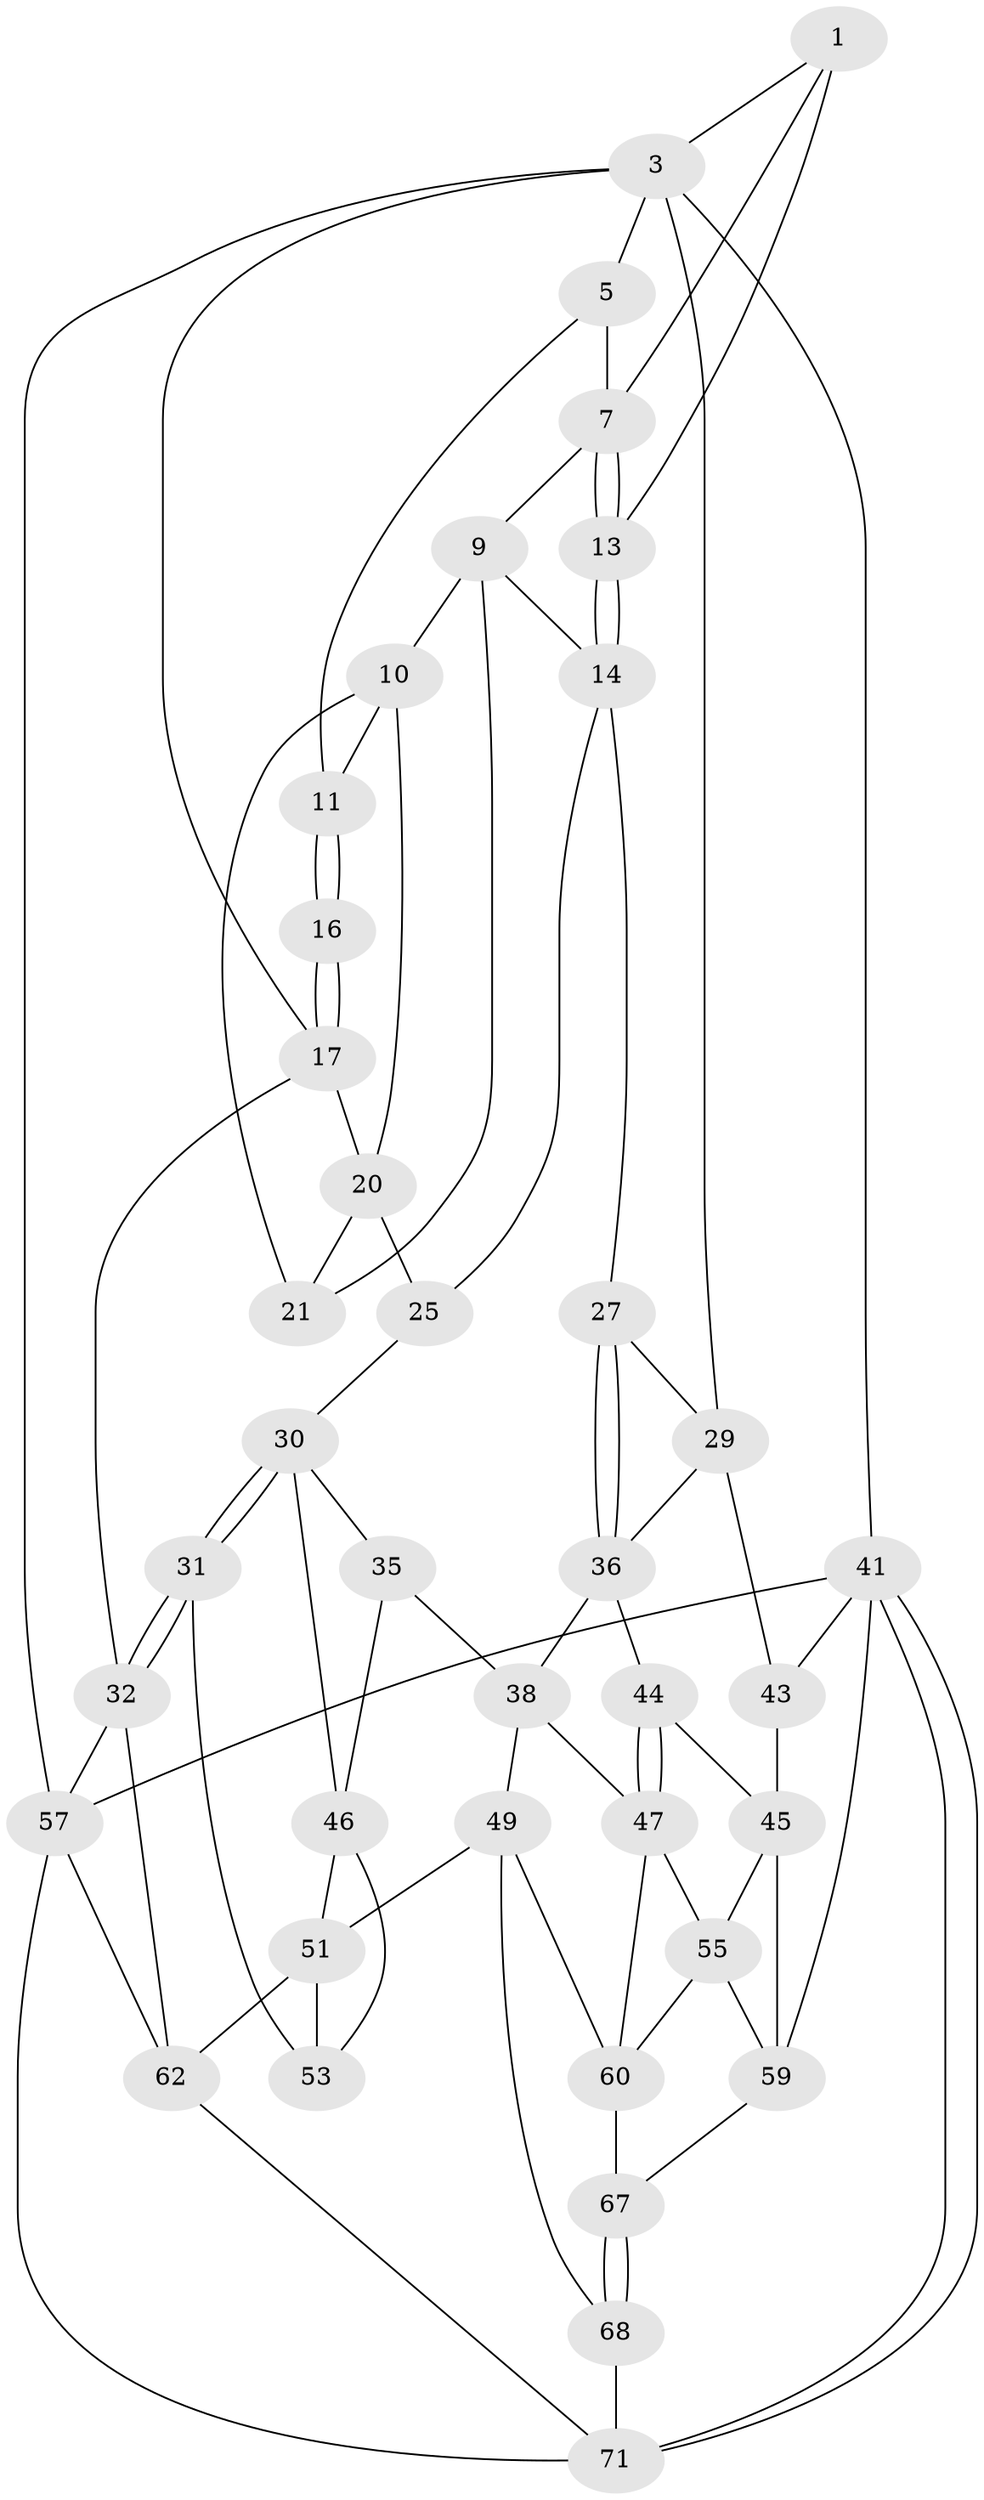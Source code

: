 // original degree distribution, {3: 0.05555555555555555, 6: 0.25, 5: 0.4722222222222222, 4: 0.2222222222222222}
// Generated by graph-tools (version 1.1) at 2025/42/03/06/25 10:42:29]
// undirected, 39 vertices, 82 edges
graph export_dot {
graph [start="1"]
  node [color=gray90,style=filled];
  1 [pos="+0.6152844856281415+0",super="+2"];
  3 [pos="+1+0",super="+4"];
  5 [pos="+0+0",super="+6"];
  7 [pos="+0.6064815657817644+0.1532944114295674",super="+8"];
  9 [pos="+0.3450638565533987+0.1479891950939659",super="+15"];
  10 [pos="+0.25656017080629107+0.16775386668926587",super="+19"];
  11 [pos="+0.20893188239896224+0.1163267604776157",super="+12"];
  13 [pos="+0.6179750357482353+0.1850100584553337",super="+23"];
  14 [pos="+0.6213999544191281+0.29868057705467577",super="+24"];
  16 [pos="+0.10350747615533287+0.3155395233821331"];
  17 [pos="+0.10383976704641418+0.32166969114900384",super="+18"];
  20 [pos="+0.14558745066316234+0.3286700629314233",super="+22"];
  21 [pos="+0.3342996115357912+0.2807808996083938"];
  25 [pos="+0.5113823466651908+0.3777425994697475",super="+26"];
  27 [pos="+0.6449512848369036+0.331877749047752",super="+28"];
  29 [pos="+1+0.25603845496936306",super="+40"];
  30 [pos="+0.2668825276167248+0.5578356271269053",super="+34"];
  31 [pos="+0.2423976518509606+0.5949428554551986"];
  32 [pos="+0.15213674576015265+0.6460754280664464",super="+33"];
  35 [pos="+0.4337444514781133+0.5038322897403277",super="+39"];
  36 [pos="+0.6569954726800904+0.3645515961327564",super="+37"];
  38 [pos="+0.5713541798145431+0.579549946770773",super="+48"];
  41 [pos="+1+1",super="+42"];
  43 [pos="+1+0.47894693770342944"];
  44 [pos="+0.8280477937030705+0.5978778739745543"];
  45 [pos="+1+0.5389259817522195",super="+54"];
  46 [pos="+0.5256064189725536+0.6102992250215697",super="+52"];
  47 [pos="+0.8107898193542693+0.6637511509097958",super="+56"];
  49 [pos="+0.6378752476713878+0.7794943959841288",super="+50"];
  51 [pos="+0.5526362666464255+0.827320367955192",super="+61"];
  53 [pos="+0.38620712798140366+0.7088141299451052"];
  55 [pos="+0.8239913057780208+0.6999498985293137",super="+64"];
  57 [pos="+0+0.8344290442464152",super="+58"];
  59 [pos="+1+0.9540471712918914",super="+66"];
  60 [pos="+0.693527685471157+0.8011950684093029",super="+65"];
  62 [pos="+0.26728502680758875+1",super="+63"];
  67 [pos="+0.7475173861763205+0.878400653968581",super="+69"];
  68 [pos="+0.6241209206249165+0.9519947733180583",super="+70"];
  71 [pos="+0.6142090992059119+1",super="+72"];
  1 -- 7;
  1 -- 3;
  1 -- 13;
  3 -- 29;
  3 -- 41;
  3 -- 17;
  3 -- 5;
  3 -- 57;
  5 -- 11;
  5 -- 7;
  7 -- 13;
  7 -- 13;
  7 -- 9;
  9 -- 10;
  9 -- 21;
  9 -- 14;
  10 -- 11;
  10 -- 20;
  10 -- 21;
  11 -- 16 [weight=2];
  11 -- 16;
  13 -- 14;
  13 -- 14;
  14 -- 25;
  14 -- 27;
  16 -- 17;
  16 -- 17;
  17 -- 20;
  17 -- 32;
  20 -- 21;
  20 -- 25;
  25 -- 30;
  27 -- 36;
  27 -- 36;
  27 -- 29;
  29 -- 43;
  29 -- 36;
  30 -- 31;
  30 -- 31;
  30 -- 46;
  30 -- 35;
  31 -- 32;
  31 -- 32;
  31 -- 53;
  32 -- 62;
  32 -- 57;
  35 -- 46;
  35 -- 38;
  36 -- 38;
  36 -- 44;
  38 -- 49;
  38 -- 47;
  41 -- 71;
  41 -- 71;
  41 -- 59;
  41 -- 43;
  41 -- 57;
  43 -- 45;
  44 -- 45;
  44 -- 47;
  44 -- 47;
  45 -- 59;
  45 -- 55;
  46 -- 51;
  46 -- 53;
  47 -- 60;
  47 -- 55;
  49 -- 60;
  49 -- 51;
  49 -- 68;
  51 -- 53;
  51 -- 62;
  55 -- 59;
  55 -- 60;
  57 -- 71;
  57 -- 62;
  59 -- 67;
  60 -- 67;
  62 -- 71;
  67 -- 68 [weight=2];
  67 -- 68;
  68 -- 71;
}

